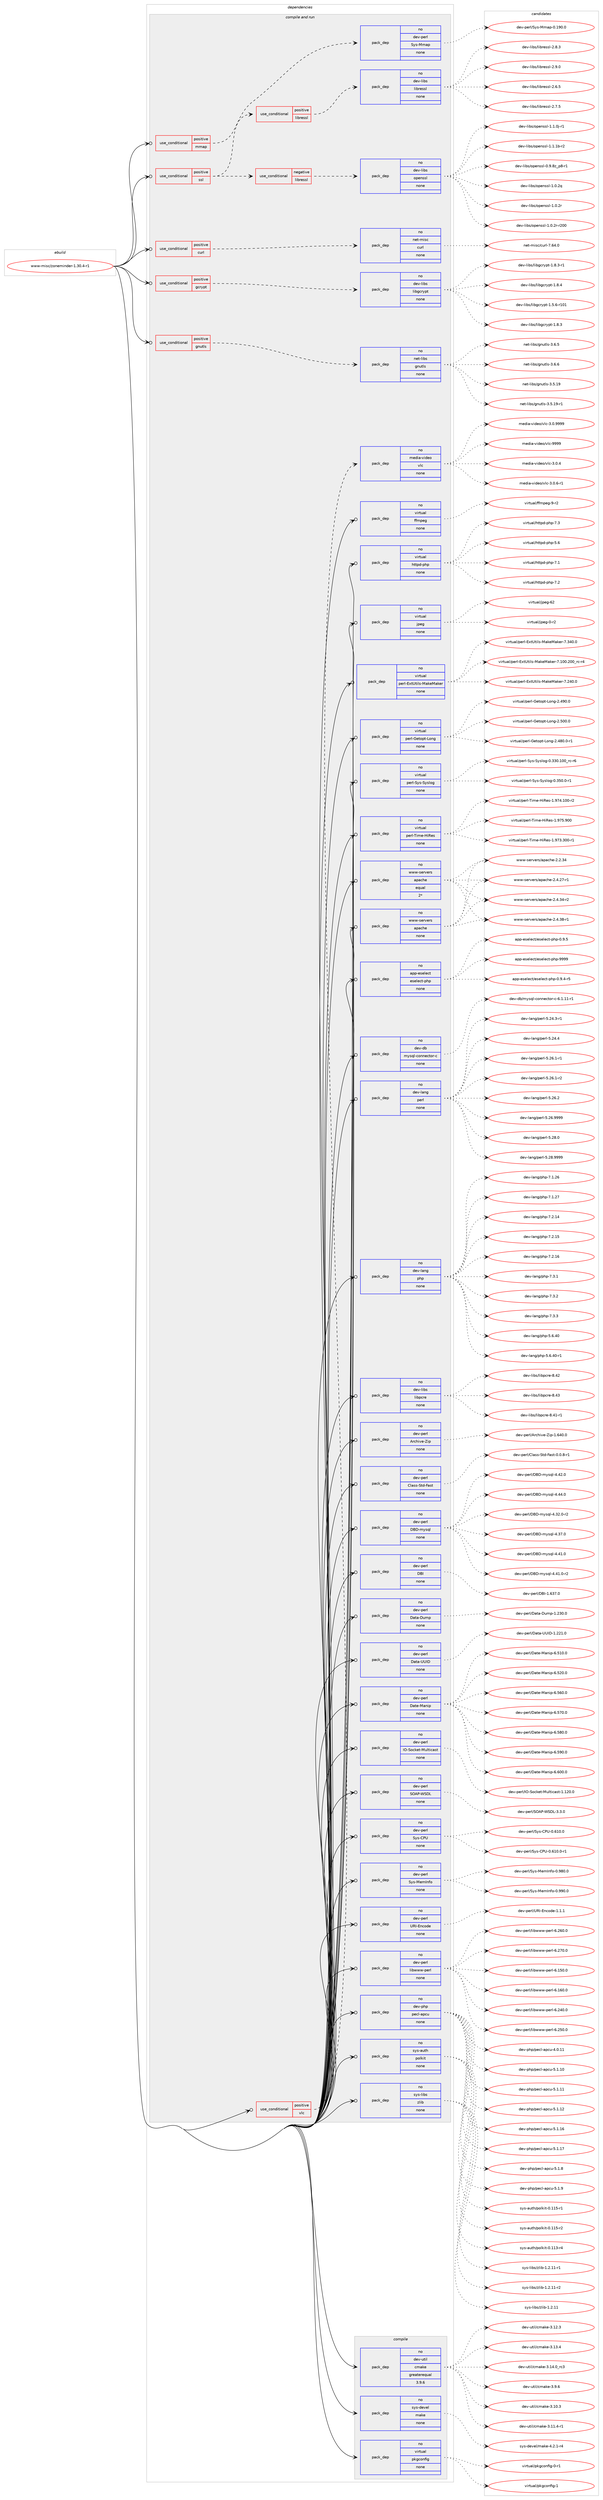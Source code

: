 digraph prolog {

# *************
# Graph options
# *************

newrank=true;
concentrate=true;
compound=true;
graph [rankdir=LR,fontname=Helvetica,fontsize=10,ranksep=1.5];#, ranksep=2.5, nodesep=0.2];
edge  [arrowhead=vee];
node  [fontname=Helvetica,fontsize=10];

# **********
# The ebuild
# **********

subgraph cluster_leftcol {
color=gray;
rank=same;
label=<<i>ebuild</i>>;
id [label="www-misc/zoneminder-1.30.4-r1", color=red, width=4, href="../www-misc/zoneminder-1.30.4-r1.svg"];
}

# ****************
# The dependencies
# ****************

subgraph cluster_midcol {
color=gray;
label=<<i>dependencies</i>>;
subgraph cluster_compile {
fillcolor="#eeeeee";
style=filled;
label=<<i>compile</i>>;
subgraph pack1256891 {
dependency1750464 [label=<<TABLE BORDER="0" CELLBORDER="1" CELLSPACING="0" CELLPADDING="4" WIDTH="220"><TR><TD ROWSPAN="6" CELLPADDING="30">pack_dep</TD></TR><TR><TD WIDTH="110">no</TD></TR><TR><TD>dev-util</TD></TR><TR><TD>cmake</TD></TR><TR><TD>greaterequal</TD></TR><TR><TD>3.9.6</TD></TR></TABLE>>, shape=none, color=blue];
}
id:e -> dependency1750464:w [weight=20,style="solid",arrowhead="vee"];
subgraph pack1256892 {
dependency1750465 [label=<<TABLE BORDER="0" CELLBORDER="1" CELLSPACING="0" CELLPADDING="4" WIDTH="220"><TR><TD ROWSPAN="6" CELLPADDING="30">pack_dep</TD></TR><TR><TD WIDTH="110">no</TD></TR><TR><TD>sys-devel</TD></TR><TR><TD>make</TD></TR><TR><TD>none</TD></TR><TR><TD></TD></TR></TABLE>>, shape=none, color=blue];
}
id:e -> dependency1750465:w [weight=20,style="solid",arrowhead="vee"];
subgraph pack1256893 {
dependency1750466 [label=<<TABLE BORDER="0" CELLBORDER="1" CELLSPACING="0" CELLPADDING="4" WIDTH="220"><TR><TD ROWSPAN="6" CELLPADDING="30">pack_dep</TD></TR><TR><TD WIDTH="110">no</TD></TR><TR><TD>virtual</TD></TR><TR><TD>pkgconfig</TD></TR><TR><TD>none</TD></TR><TR><TD></TD></TR></TABLE>>, shape=none, color=blue];
}
id:e -> dependency1750466:w [weight=20,style="solid",arrowhead="vee"];
}
subgraph cluster_compileandrun {
fillcolor="#eeeeee";
style=filled;
label=<<i>compile and run</i>>;
subgraph cond464296 {
dependency1750467 [label=<<TABLE BORDER="0" CELLBORDER="1" CELLSPACING="0" CELLPADDING="4"><TR><TD ROWSPAN="3" CELLPADDING="10">use_conditional</TD></TR><TR><TD>positive</TD></TR><TR><TD>curl</TD></TR></TABLE>>, shape=none, color=red];
subgraph pack1256894 {
dependency1750468 [label=<<TABLE BORDER="0" CELLBORDER="1" CELLSPACING="0" CELLPADDING="4" WIDTH="220"><TR><TD ROWSPAN="6" CELLPADDING="30">pack_dep</TD></TR><TR><TD WIDTH="110">no</TD></TR><TR><TD>net-misc</TD></TR><TR><TD>curl</TD></TR><TR><TD>none</TD></TR><TR><TD></TD></TR></TABLE>>, shape=none, color=blue];
}
dependency1750467:e -> dependency1750468:w [weight=20,style="dashed",arrowhead="vee"];
}
id:e -> dependency1750467:w [weight=20,style="solid",arrowhead="odotvee"];
subgraph cond464297 {
dependency1750469 [label=<<TABLE BORDER="0" CELLBORDER="1" CELLSPACING="0" CELLPADDING="4"><TR><TD ROWSPAN="3" CELLPADDING="10">use_conditional</TD></TR><TR><TD>positive</TD></TR><TR><TD>gcrypt</TD></TR></TABLE>>, shape=none, color=red];
subgraph pack1256895 {
dependency1750470 [label=<<TABLE BORDER="0" CELLBORDER="1" CELLSPACING="0" CELLPADDING="4" WIDTH="220"><TR><TD ROWSPAN="6" CELLPADDING="30">pack_dep</TD></TR><TR><TD WIDTH="110">no</TD></TR><TR><TD>dev-libs</TD></TR><TR><TD>libgcrypt</TD></TR><TR><TD>none</TD></TR><TR><TD></TD></TR></TABLE>>, shape=none, color=blue];
}
dependency1750469:e -> dependency1750470:w [weight=20,style="dashed",arrowhead="vee"];
}
id:e -> dependency1750469:w [weight=20,style="solid",arrowhead="odotvee"];
subgraph cond464298 {
dependency1750471 [label=<<TABLE BORDER="0" CELLBORDER="1" CELLSPACING="0" CELLPADDING="4"><TR><TD ROWSPAN="3" CELLPADDING="10">use_conditional</TD></TR><TR><TD>positive</TD></TR><TR><TD>gnutls</TD></TR></TABLE>>, shape=none, color=red];
subgraph pack1256896 {
dependency1750472 [label=<<TABLE BORDER="0" CELLBORDER="1" CELLSPACING="0" CELLPADDING="4" WIDTH="220"><TR><TD ROWSPAN="6" CELLPADDING="30">pack_dep</TD></TR><TR><TD WIDTH="110">no</TD></TR><TR><TD>net-libs</TD></TR><TR><TD>gnutls</TD></TR><TR><TD>none</TD></TR><TR><TD></TD></TR></TABLE>>, shape=none, color=blue];
}
dependency1750471:e -> dependency1750472:w [weight=20,style="dashed",arrowhead="vee"];
}
id:e -> dependency1750471:w [weight=20,style="solid",arrowhead="odotvee"];
subgraph cond464299 {
dependency1750473 [label=<<TABLE BORDER="0" CELLBORDER="1" CELLSPACING="0" CELLPADDING="4"><TR><TD ROWSPAN="3" CELLPADDING="10">use_conditional</TD></TR><TR><TD>positive</TD></TR><TR><TD>mmap</TD></TR></TABLE>>, shape=none, color=red];
subgraph pack1256897 {
dependency1750474 [label=<<TABLE BORDER="0" CELLBORDER="1" CELLSPACING="0" CELLPADDING="4" WIDTH="220"><TR><TD ROWSPAN="6" CELLPADDING="30">pack_dep</TD></TR><TR><TD WIDTH="110">no</TD></TR><TR><TD>dev-perl</TD></TR><TR><TD>Sys-Mmap</TD></TR><TR><TD>none</TD></TR><TR><TD></TD></TR></TABLE>>, shape=none, color=blue];
}
dependency1750473:e -> dependency1750474:w [weight=20,style="dashed",arrowhead="vee"];
}
id:e -> dependency1750473:w [weight=20,style="solid",arrowhead="odotvee"];
subgraph cond464300 {
dependency1750475 [label=<<TABLE BORDER="0" CELLBORDER="1" CELLSPACING="0" CELLPADDING="4"><TR><TD ROWSPAN="3" CELLPADDING="10">use_conditional</TD></TR><TR><TD>positive</TD></TR><TR><TD>ssl</TD></TR></TABLE>>, shape=none, color=red];
subgraph cond464301 {
dependency1750476 [label=<<TABLE BORDER="0" CELLBORDER="1" CELLSPACING="0" CELLPADDING="4"><TR><TD ROWSPAN="3" CELLPADDING="10">use_conditional</TD></TR><TR><TD>negative</TD></TR><TR><TD>libressl</TD></TR></TABLE>>, shape=none, color=red];
subgraph pack1256898 {
dependency1750477 [label=<<TABLE BORDER="0" CELLBORDER="1" CELLSPACING="0" CELLPADDING="4" WIDTH="220"><TR><TD ROWSPAN="6" CELLPADDING="30">pack_dep</TD></TR><TR><TD WIDTH="110">no</TD></TR><TR><TD>dev-libs</TD></TR><TR><TD>openssl</TD></TR><TR><TD>none</TD></TR><TR><TD></TD></TR></TABLE>>, shape=none, color=blue];
}
dependency1750476:e -> dependency1750477:w [weight=20,style="dashed",arrowhead="vee"];
}
dependency1750475:e -> dependency1750476:w [weight=20,style="dashed",arrowhead="vee"];
subgraph cond464302 {
dependency1750478 [label=<<TABLE BORDER="0" CELLBORDER="1" CELLSPACING="0" CELLPADDING="4"><TR><TD ROWSPAN="3" CELLPADDING="10">use_conditional</TD></TR><TR><TD>positive</TD></TR><TR><TD>libressl</TD></TR></TABLE>>, shape=none, color=red];
subgraph pack1256899 {
dependency1750479 [label=<<TABLE BORDER="0" CELLBORDER="1" CELLSPACING="0" CELLPADDING="4" WIDTH="220"><TR><TD ROWSPAN="6" CELLPADDING="30">pack_dep</TD></TR><TR><TD WIDTH="110">no</TD></TR><TR><TD>dev-libs</TD></TR><TR><TD>libressl</TD></TR><TR><TD>none</TD></TR><TR><TD></TD></TR></TABLE>>, shape=none, color=blue];
}
dependency1750478:e -> dependency1750479:w [weight=20,style="dashed",arrowhead="vee"];
}
dependency1750475:e -> dependency1750478:w [weight=20,style="dashed",arrowhead="vee"];
}
id:e -> dependency1750475:w [weight=20,style="solid",arrowhead="odotvee"];
subgraph cond464303 {
dependency1750480 [label=<<TABLE BORDER="0" CELLBORDER="1" CELLSPACING="0" CELLPADDING="4"><TR><TD ROWSPAN="3" CELLPADDING="10">use_conditional</TD></TR><TR><TD>positive</TD></TR><TR><TD>vlc</TD></TR></TABLE>>, shape=none, color=red];
subgraph pack1256900 {
dependency1750481 [label=<<TABLE BORDER="0" CELLBORDER="1" CELLSPACING="0" CELLPADDING="4" WIDTH="220"><TR><TD ROWSPAN="6" CELLPADDING="30">pack_dep</TD></TR><TR><TD WIDTH="110">no</TD></TR><TR><TD>media-video</TD></TR><TR><TD>vlc</TD></TR><TR><TD>none</TD></TR><TR><TD></TD></TR></TABLE>>, shape=none, color=blue];
}
dependency1750480:e -> dependency1750481:w [weight=20,style="dashed",arrowhead="vee"];
}
id:e -> dependency1750480:w [weight=20,style="solid",arrowhead="odotvee"];
subgraph pack1256901 {
dependency1750482 [label=<<TABLE BORDER="0" CELLBORDER="1" CELLSPACING="0" CELLPADDING="4" WIDTH="220"><TR><TD ROWSPAN="6" CELLPADDING="30">pack_dep</TD></TR><TR><TD WIDTH="110">no</TD></TR><TR><TD>app-eselect</TD></TR><TR><TD>eselect-php</TD></TR><TR><TD>none</TD></TR><TR><TD></TD></TR></TABLE>>, shape=none, color=blue];
}
id:e -> dependency1750482:w [weight=20,style="solid",arrowhead="odotvee"];
subgraph pack1256902 {
dependency1750483 [label=<<TABLE BORDER="0" CELLBORDER="1" CELLSPACING="0" CELLPADDING="4" WIDTH="220"><TR><TD ROWSPAN="6" CELLPADDING="30">pack_dep</TD></TR><TR><TD WIDTH="110">no</TD></TR><TR><TD>dev-db</TD></TR><TR><TD>mysql-connector-c</TD></TR><TR><TD>none</TD></TR><TR><TD></TD></TR></TABLE>>, shape=none, color=blue];
}
id:e -> dependency1750483:w [weight=20,style="solid",arrowhead="odotvee"];
subgraph pack1256903 {
dependency1750484 [label=<<TABLE BORDER="0" CELLBORDER="1" CELLSPACING="0" CELLPADDING="4" WIDTH="220"><TR><TD ROWSPAN="6" CELLPADDING="30">pack_dep</TD></TR><TR><TD WIDTH="110">no</TD></TR><TR><TD>dev-lang</TD></TR><TR><TD>perl</TD></TR><TR><TD>none</TD></TR><TR><TD></TD></TR></TABLE>>, shape=none, color=blue];
}
id:e -> dependency1750484:w [weight=20,style="solid",arrowhead="odotvee"];
subgraph pack1256904 {
dependency1750485 [label=<<TABLE BORDER="0" CELLBORDER="1" CELLSPACING="0" CELLPADDING="4" WIDTH="220"><TR><TD ROWSPAN="6" CELLPADDING="30">pack_dep</TD></TR><TR><TD WIDTH="110">no</TD></TR><TR><TD>dev-lang</TD></TR><TR><TD>php</TD></TR><TR><TD>none</TD></TR><TR><TD></TD></TR></TABLE>>, shape=none, color=blue];
}
id:e -> dependency1750485:w [weight=20,style="solid",arrowhead="odotvee"];
subgraph pack1256905 {
dependency1750486 [label=<<TABLE BORDER="0" CELLBORDER="1" CELLSPACING="0" CELLPADDING="4" WIDTH="220"><TR><TD ROWSPAN="6" CELLPADDING="30">pack_dep</TD></TR><TR><TD WIDTH="110">no</TD></TR><TR><TD>dev-libs</TD></TR><TR><TD>libpcre</TD></TR><TR><TD>none</TD></TR><TR><TD></TD></TR></TABLE>>, shape=none, color=blue];
}
id:e -> dependency1750486:w [weight=20,style="solid",arrowhead="odotvee"];
subgraph pack1256906 {
dependency1750487 [label=<<TABLE BORDER="0" CELLBORDER="1" CELLSPACING="0" CELLPADDING="4" WIDTH="220"><TR><TD ROWSPAN="6" CELLPADDING="30">pack_dep</TD></TR><TR><TD WIDTH="110">no</TD></TR><TR><TD>dev-perl</TD></TR><TR><TD>Archive-Zip</TD></TR><TR><TD>none</TD></TR><TR><TD></TD></TR></TABLE>>, shape=none, color=blue];
}
id:e -> dependency1750487:w [weight=20,style="solid",arrowhead="odotvee"];
subgraph pack1256907 {
dependency1750488 [label=<<TABLE BORDER="0" CELLBORDER="1" CELLSPACING="0" CELLPADDING="4" WIDTH="220"><TR><TD ROWSPAN="6" CELLPADDING="30">pack_dep</TD></TR><TR><TD WIDTH="110">no</TD></TR><TR><TD>dev-perl</TD></TR><TR><TD>Class-Std-Fast</TD></TR><TR><TD>none</TD></TR><TR><TD></TD></TR></TABLE>>, shape=none, color=blue];
}
id:e -> dependency1750488:w [weight=20,style="solid",arrowhead="odotvee"];
subgraph pack1256908 {
dependency1750489 [label=<<TABLE BORDER="0" CELLBORDER="1" CELLSPACING="0" CELLPADDING="4" WIDTH="220"><TR><TD ROWSPAN="6" CELLPADDING="30">pack_dep</TD></TR><TR><TD WIDTH="110">no</TD></TR><TR><TD>dev-perl</TD></TR><TR><TD>DBD-mysql</TD></TR><TR><TD>none</TD></TR><TR><TD></TD></TR></TABLE>>, shape=none, color=blue];
}
id:e -> dependency1750489:w [weight=20,style="solid",arrowhead="odotvee"];
subgraph pack1256909 {
dependency1750490 [label=<<TABLE BORDER="0" CELLBORDER="1" CELLSPACING="0" CELLPADDING="4" WIDTH="220"><TR><TD ROWSPAN="6" CELLPADDING="30">pack_dep</TD></TR><TR><TD WIDTH="110">no</TD></TR><TR><TD>dev-perl</TD></TR><TR><TD>DBI</TD></TR><TR><TD>none</TD></TR><TR><TD></TD></TR></TABLE>>, shape=none, color=blue];
}
id:e -> dependency1750490:w [weight=20,style="solid",arrowhead="odotvee"];
subgraph pack1256910 {
dependency1750491 [label=<<TABLE BORDER="0" CELLBORDER="1" CELLSPACING="0" CELLPADDING="4" WIDTH="220"><TR><TD ROWSPAN="6" CELLPADDING="30">pack_dep</TD></TR><TR><TD WIDTH="110">no</TD></TR><TR><TD>dev-perl</TD></TR><TR><TD>Data-Dump</TD></TR><TR><TD>none</TD></TR><TR><TD></TD></TR></TABLE>>, shape=none, color=blue];
}
id:e -> dependency1750491:w [weight=20,style="solid",arrowhead="odotvee"];
subgraph pack1256911 {
dependency1750492 [label=<<TABLE BORDER="0" CELLBORDER="1" CELLSPACING="0" CELLPADDING="4" WIDTH="220"><TR><TD ROWSPAN="6" CELLPADDING="30">pack_dep</TD></TR><TR><TD WIDTH="110">no</TD></TR><TR><TD>dev-perl</TD></TR><TR><TD>Data-UUID</TD></TR><TR><TD>none</TD></TR><TR><TD></TD></TR></TABLE>>, shape=none, color=blue];
}
id:e -> dependency1750492:w [weight=20,style="solid",arrowhead="odotvee"];
subgraph pack1256912 {
dependency1750493 [label=<<TABLE BORDER="0" CELLBORDER="1" CELLSPACING="0" CELLPADDING="4" WIDTH="220"><TR><TD ROWSPAN="6" CELLPADDING="30">pack_dep</TD></TR><TR><TD WIDTH="110">no</TD></TR><TR><TD>dev-perl</TD></TR><TR><TD>Date-Manip</TD></TR><TR><TD>none</TD></TR><TR><TD></TD></TR></TABLE>>, shape=none, color=blue];
}
id:e -> dependency1750493:w [weight=20,style="solid",arrowhead="odotvee"];
subgraph pack1256913 {
dependency1750494 [label=<<TABLE BORDER="0" CELLBORDER="1" CELLSPACING="0" CELLPADDING="4" WIDTH="220"><TR><TD ROWSPAN="6" CELLPADDING="30">pack_dep</TD></TR><TR><TD WIDTH="110">no</TD></TR><TR><TD>dev-perl</TD></TR><TR><TD>IO-Socket-Multicast</TD></TR><TR><TD>none</TD></TR><TR><TD></TD></TR></TABLE>>, shape=none, color=blue];
}
id:e -> dependency1750494:w [weight=20,style="solid",arrowhead="odotvee"];
subgraph pack1256914 {
dependency1750495 [label=<<TABLE BORDER="0" CELLBORDER="1" CELLSPACING="0" CELLPADDING="4" WIDTH="220"><TR><TD ROWSPAN="6" CELLPADDING="30">pack_dep</TD></TR><TR><TD WIDTH="110">no</TD></TR><TR><TD>dev-perl</TD></TR><TR><TD>SOAP-WSDL</TD></TR><TR><TD>none</TD></TR><TR><TD></TD></TR></TABLE>>, shape=none, color=blue];
}
id:e -> dependency1750495:w [weight=20,style="solid",arrowhead="odotvee"];
subgraph pack1256915 {
dependency1750496 [label=<<TABLE BORDER="0" CELLBORDER="1" CELLSPACING="0" CELLPADDING="4" WIDTH="220"><TR><TD ROWSPAN="6" CELLPADDING="30">pack_dep</TD></TR><TR><TD WIDTH="110">no</TD></TR><TR><TD>dev-perl</TD></TR><TR><TD>Sys-CPU</TD></TR><TR><TD>none</TD></TR><TR><TD></TD></TR></TABLE>>, shape=none, color=blue];
}
id:e -> dependency1750496:w [weight=20,style="solid",arrowhead="odotvee"];
subgraph pack1256916 {
dependency1750497 [label=<<TABLE BORDER="0" CELLBORDER="1" CELLSPACING="0" CELLPADDING="4" WIDTH="220"><TR><TD ROWSPAN="6" CELLPADDING="30">pack_dep</TD></TR><TR><TD WIDTH="110">no</TD></TR><TR><TD>dev-perl</TD></TR><TR><TD>Sys-MemInfo</TD></TR><TR><TD>none</TD></TR><TR><TD></TD></TR></TABLE>>, shape=none, color=blue];
}
id:e -> dependency1750497:w [weight=20,style="solid",arrowhead="odotvee"];
subgraph pack1256917 {
dependency1750498 [label=<<TABLE BORDER="0" CELLBORDER="1" CELLSPACING="0" CELLPADDING="4" WIDTH="220"><TR><TD ROWSPAN="6" CELLPADDING="30">pack_dep</TD></TR><TR><TD WIDTH="110">no</TD></TR><TR><TD>dev-perl</TD></TR><TR><TD>URI-Encode</TD></TR><TR><TD>none</TD></TR><TR><TD></TD></TR></TABLE>>, shape=none, color=blue];
}
id:e -> dependency1750498:w [weight=20,style="solid",arrowhead="odotvee"];
subgraph pack1256918 {
dependency1750499 [label=<<TABLE BORDER="0" CELLBORDER="1" CELLSPACING="0" CELLPADDING="4" WIDTH="220"><TR><TD ROWSPAN="6" CELLPADDING="30">pack_dep</TD></TR><TR><TD WIDTH="110">no</TD></TR><TR><TD>dev-perl</TD></TR><TR><TD>libwww-perl</TD></TR><TR><TD>none</TD></TR><TR><TD></TD></TR></TABLE>>, shape=none, color=blue];
}
id:e -> dependency1750499:w [weight=20,style="solid",arrowhead="odotvee"];
subgraph pack1256919 {
dependency1750500 [label=<<TABLE BORDER="0" CELLBORDER="1" CELLSPACING="0" CELLPADDING="4" WIDTH="220"><TR><TD ROWSPAN="6" CELLPADDING="30">pack_dep</TD></TR><TR><TD WIDTH="110">no</TD></TR><TR><TD>dev-php</TD></TR><TR><TD>pecl-apcu</TD></TR><TR><TD>none</TD></TR><TR><TD></TD></TR></TABLE>>, shape=none, color=blue];
}
id:e -> dependency1750500:w [weight=20,style="solid",arrowhead="odotvee"];
subgraph pack1256920 {
dependency1750501 [label=<<TABLE BORDER="0" CELLBORDER="1" CELLSPACING="0" CELLPADDING="4" WIDTH="220"><TR><TD ROWSPAN="6" CELLPADDING="30">pack_dep</TD></TR><TR><TD WIDTH="110">no</TD></TR><TR><TD>sys-auth</TD></TR><TR><TD>polkit</TD></TR><TR><TD>none</TD></TR><TR><TD></TD></TR></TABLE>>, shape=none, color=blue];
}
id:e -> dependency1750501:w [weight=20,style="solid",arrowhead="odotvee"];
subgraph pack1256921 {
dependency1750502 [label=<<TABLE BORDER="0" CELLBORDER="1" CELLSPACING="0" CELLPADDING="4" WIDTH="220"><TR><TD ROWSPAN="6" CELLPADDING="30">pack_dep</TD></TR><TR><TD WIDTH="110">no</TD></TR><TR><TD>sys-libs</TD></TR><TR><TD>zlib</TD></TR><TR><TD>none</TD></TR><TR><TD></TD></TR></TABLE>>, shape=none, color=blue];
}
id:e -> dependency1750502:w [weight=20,style="solid",arrowhead="odotvee"];
subgraph pack1256922 {
dependency1750503 [label=<<TABLE BORDER="0" CELLBORDER="1" CELLSPACING="0" CELLPADDING="4" WIDTH="220"><TR><TD ROWSPAN="6" CELLPADDING="30">pack_dep</TD></TR><TR><TD WIDTH="110">no</TD></TR><TR><TD>virtual</TD></TR><TR><TD>ffmpeg</TD></TR><TR><TD>none</TD></TR><TR><TD></TD></TR></TABLE>>, shape=none, color=blue];
}
id:e -> dependency1750503:w [weight=20,style="solid",arrowhead="odotvee"];
subgraph pack1256923 {
dependency1750504 [label=<<TABLE BORDER="0" CELLBORDER="1" CELLSPACING="0" CELLPADDING="4" WIDTH="220"><TR><TD ROWSPAN="6" CELLPADDING="30">pack_dep</TD></TR><TR><TD WIDTH="110">no</TD></TR><TR><TD>virtual</TD></TR><TR><TD>httpd-php</TD></TR><TR><TD>none</TD></TR><TR><TD></TD></TR></TABLE>>, shape=none, color=blue];
}
id:e -> dependency1750504:w [weight=20,style="solid",arrowhead="odotvee"];
subgraph pack1256924 {
dependency1750505 [label=<<TABLE BORDER="0" CELLBORDER="1" CELLSPACING="0" CELLPADDING="4" WIDTH="220"><TR><TD ROWSPAN="6" CELLPADDING="30">pack_dep</TD></TR><TR><TD WIDTH="110">no</TD></TR><TR><TD>virtual</TD></TR><TR><TD>jpeg</TD></TR><TR><TD>none</TD></TR><TR><TD></TD></TR></TABLE>>, shape=none, color=blue];
}
id:e -> dependency1750505:w [weight=20,style="solid",arrowhead="odotvee"];
subgraph pack1256925 {
dependency1750506 [label=<<TABLE BORDER="0" CELLBORDER="1" CELLSPACING="0" CELLPADDING="4" WIDTH="220"><TR><TD ROWSPAN="6" CELLPADDING="30">pack_dep</TD></TR><TR><TD WIDTH="110">no</TD></TR><TR><TD>virtual</TD></TR><TR><TD>perl-ExtUtils-MakeMaker</TD></TR><TR><TD>none</TD></TR><TR><TD></TD></TR></TABLE>>, shape=none, color=blue];
}
id:e -> dependency1750506:w [weight=20,style="solid",arrowhead="odotvee"];
subgraph pack1256926 {
dependency1750507 [label=<<TABLE BORDER="0" CELLBORDER="1" CELLSPACING="0" CELLPADDING="4" WIDTH="220"><TR><TD ROWSPAN="6" CELLPADDING="30">pack_dep</TD></TR><TR><TD WIDTH="110">no</TD></TR><TR><TD>virtual</TD></TR><TR><TD>perl-Getopt-Long</TD></TR><TR><TD>none</TD></TR><TR><TD></TD></TR></TABLE>>, shape=none, color=blue];
}
id:e -> dependency1750507:w [weight=20,style="solid",arrowhead="odotvee"];
subgraph pack1256927 {
dependency1750508 [label=<<TABLE BORDER="0" CELLBORDER="1" CELLSPACING="0" CELLPADDING="4" WIDTH="220"><TR><TD ROWSPAN="6" CELLPADDING="30">pack_dep</TD></TR><TR><TD WIDTH="110">no</TD></TR><TR><TD>virtual</TD></TR><TR><TD>perl-Sys-Syslog</TD></TR><TR><TD>none</TD></TR><TR><TD></TD></TR></TABLE>>, shape=none, color=blue];
}
id:e -> dependency1750508:w [weight=20,style="solid",arrowhead="odotvee"];
subgraph pack1256928 {
dependency1750509 [label=<<TABLE BORDER="0" CELLBORDER="1" CELLSPACING="0" CELLPADDING="4" WIDTH="220"><TR><TD ROWSPAN="6" CELLPADDING="30">pack_dep</TD></TR><TR><TD WIDTH="110">no</TD></TR><TR><TD>virtual</TD></TR><TR><TD>perl-Time-HiRes</TD></TR><TR><TD>none</TD></TR><TR><TD></TD></TR></TABLE>>, shape=none, color=blue];
}
id:e -> dependency1750509:w [weight=20,style="solid",arrowhead="odotvee"];
subgraph pack1256929 {
dependency1750510 [label=<<TABLE BORDER="0" CELLBORDER="1" CELLSPACING="0" CELLPADDING="4" WIDTH="220"><TR><TD ROWSPAN="6" CELLPADDING="30">pack_dep</TD></TR><TR><TD WIDTH="110">no</TD></TR><TR><TD>www-servers</TD></TR><TR><TD>apache</TD></TR><TR><TD>equal</TD></TR><TR><TD>2*</TD></TR></TABLE>>, shape=none, color=blue];
}
id:e -> dependency1750510:w [weight=20,style="solid",arrowhead="odotvee"];
subgraph pack1256930 {
dependency1750511 [label=<<TABLE BORDER="0" CELLBORDER="1" CELLSPACING="0" CELLPADDING="4" WIDTH="220"><TR><TD ROWSPAN="6" CELLPADDING="30">pack_dep</TD></TR><TR><TD WIDTH="110">no</TD></TR><TR><TD>www-servers</TD></TR><TR><TD>apache</TD></TR><TR><TD>none</TD></TR><TR><TD></TD></TR></TABLE>>, shape=none, color=blue];
}
id:e -> dependency1750511:w [weight=20,style="solid",arrowhead="odotvee"];
}
subgraph cluster_run {
fillcolor="#eeeeee";
style=filled;
label=<<i>run</i>>;
}
}

# **************
# The candidates
# **************

subgraph cluster_choices {
rank=same;
color=gray;
label=<<i>candidates</i>>;

subgraph choice1256891 {
color=black;
nodesep=1;
choice1001011184511711610510847991099710710145514649484651 [label="dev-util/cmake-3.10.3", color=red, width=4,href="../dev-util/cmake-3.10.3.svg"];
choice10010111845117116105108479910997107101455146494946524511449 [label="dev-util/cmake-3.11.4-r1", color=red, width=4,href="../dev-util/cmake-3.11.4-r1.svg"];
choice1001011184511711610510847991099710710145514649504651 [label="dev-util/cmake-3.12.3", color=red, width=4,href="../dev-util/cmake-3.12.3.svg"];
choice1001011184511711610510847991099710710145514649514652 [label="dev-util/cmake-3.13.4", color=red, width=4,href="../dev-util/cmake-3.13.4.svg"];
choice1001011184511711610510847991099710710145514649524648951149951 [label="dev-util/cmake-3.14.0_rc3", color=red, width=4,href="../dev-util/cmake-3.14.0_rc3.svg"];
choice10010111845117116105108479910997107101455146574654 [label="dev-util/cmake-3.9.6", color=red, width=4,href="../dev-util/cmake-3.9.6.svg"];
dependency1750464:e -> choice1001011184511711610510847991099710710145514649484651:w [style=dotted,weight="100"];
dependency1750464:e -> choice10010111845117116105108479910997107101455146494946524511449:w [style=dotted,weight="100"];
dependency1750464:e -> choice1001011184511711610510847991099710710145514649504651:w [style=dotted,weight="100"];
dependency1750464:e -> choice1001011184511711610510847991099710710145514649514652:w [style=dotted,weight="100"];
dependency1750464:e -> choice1001011184511711610510847991099710710145514649524648951149951:w [style=dotted,weight="100"];
dependency1750464:e -> choice10010111845117116105108479910997107101455146574654:w [style=dotted,weight="100"];
}
subgraph choice1256892 {
color=black;
nodesep=1;
choice1151211154510010111810110847109971071014552465046494511452 [label="sys-devel/make-4.2.1-r4", color=red, width=4,href="../sys-devel/make-4.2.1-r4.svg"];
dependency1750465:e -> choice1151211154510010111810110847109971071014552465046494511452:w [style=dotted,weight="100"];
}
subgraph choice1256893 {
color=black;
nodesep=1;
choice11810511411611797108471121071039911111010210510345484511449 [label="virtual/pkgconfig-0-r1", color=red, width=4,href="../virtual/pkgconfig-0-r1.svg"];
choice1181051141161179710847112107103991111101021051034549 [label="virtual/pkgconfig-1", color=red, width=4,href="../virtual/pkgconfig-1.svg"];
dependency1750466:e -> choice11810511411611797108471121071039911111010210510345484511449:w [style=dotted,weight="100"];
dependency1750466:e -> choice1181051141161179710847112107103991111101021051034549:w [style=dotted,weight="100"];
}
subgraph choice1256894 {
color=black;
nodesep=1;
choice1101011164510910511599479911711410845554654524648 [label="net-misc/curl-7.64.0", color=red, width=4,href="../net-misc/curl-7.64.0.svg"];
dependency1750468:e -> choice1101011164510910511599479911711410845554654524648:w [style=dotted,weight="100"];
}
subgraph choice1256895 {
color=black;
nodesep=1;
choice100101118451081059811547108105981039911412111211645494653465445114494849 [label="dev-libs/libgcrypt-1.5.6-r101", color=red, width=4,href="../dev-libs/libgcrypt-1.5.6-r101.svg"];
choice1001011184510810598115471081059810399114121112116454946564651 [label="dev-libs/libgcrypt-1.8.3", color=red, width=4,href="../dev-libs/libgcrypt-1.8.3.svg"];
choice10010111845108105981154710810598103991141211121164549465646514511449 [label="dev-libs/libgcrypt-1.8.3-r1", color=red, width=4,href="../dev-libs/libgcrypt-1.8.3-r1.svg"];
choice1001011184510810598115471081059810399114121112116454946564652 [label="dev-libs/libgcrypt-1.8.4", color=red, width=4,href="../dev-libs/libgcrypt-1.8.4.svg"];
dependency1750470:e -> choice100101118451081059811547108105981039911412111211645494653465445114494849:w [style=dotted,weight="100"];
dependency1750470:e -> choice1001011184510810598115471081059810399114121112116454946564651:w [style=dotted,weight="100"];
dependency1750470:e -> choice10010111845108105981154710810598103991141211121164549465646514511449:w [style=dotted,weight="100"];
dependency1750470:e -> choice1001011184510810598115471081059810399114121112116454946564652:w [style=dotted,weight="100"];
}
subgraph choice1256896 {
color=black;
nodesep=1;
choice11010111645108105981154710311011711610811545514653464957 [label="net-libs/gnutls-3.5.19", color=red, width=4,href="../net-libs/gnutls-3.5.19.svg"];
choice110101116451081059811547103110117116108115455146534649574511449 [label="net-libs/gnutls-3.5.19-r1", color=red, width=4,href="../net-libs/gnutls-3.5.19-r1.svg"];
choice110101116451081059811547103110117116108115455146544653 [label="net-libs/gnutls-3.6.5", color=red, width=4,href="../net-libs/gnutls-3.6.5.svg"];
choice110101116451081059811547103110117116108115455146544654 [label="net-libs/gnutls-3.6.6", color=red, width=4,href="../net-libs/gnutls-3.6.6.svg"];
dependency1750472:e -> choice11010111645108105981154710311011711610811545514653464957:w [style=dotted,weight="100"];
dependency1750472:e -> choice110101116451081059811547103110117116108115455146534649574511449:w [style=dotted,weight="100"];
dependency1750472:e -> choice110101116451081059811547103110117116108115455146544653:w [style=dotted,weight="100"];
dependency1750472:e -> choice110101116451081059811547103110117116108115455146544654:w [style=dotted,weight="100"];
}
subgraph choice1256897 {
color=black;
nodesep=1;
choice1001011184511210111410847831211154577109971124548464957484648 [label="dev-perl/Sys-Mmap-0.190.0", color=red, width=4,href="../dev-perl/Sys-Mmap-0.190.0.svg"];
dependency1750474:e -> choice1001011184511210111410847831211154577109971124548464957484648:w [style=dotted,weight="100"];
}
subgraph choice1256898 {
color=black;
nodesep=1;
choice10010111845108105981154711111210111011511510845484657465612295112564511449 [label="dev-libs/openssl-0.9.8z_p8-r1", color=red, width=4,href="../dev-libs/openssl-0.9.8z_p8-r1.svg"];
choice100101118451081059811547111112101110115115108454946484650113 [label="dev-libs/openssl-1.0.2q", color=red, width=4,href="../dev-libs/openssl-1.0.2q.svg"];
choice100101118451081059811547111112101110115115108454946484650114 [label="dev-libs/openssl-1.0.2r", color=red, width=4,href="../dev-libs/openssl-1.0.2r.svg"];
choice10010111845108105981154711111210111011511510845494648465011445114504848 [label="dev-libs/openssl-1.0.2r-r200", color=red, width=4,href="../dev-libs/openssl-1.0.2r-r200.svg"];
choice1001011184510810598115471111121011101151151084549464946481064511449 [label="dev-libs/openssl-1.1.0j-r1", color=red, width=4,href="../dev-libs/openssl-1.1.0j-r1.svg"];
choice100101118451081059811547111112101110115115108454946494649984511450 [label="dev-libs/openssl-1.1.1b-r2", color=red, width=4,href="../dev-libs/openssl-1.1.1b-r2.svg"];
dependency1750477:e -> choice10010111845108105981154711111210111011511510845484657465612295112564511449:w [style=dotted,weight="100"];
dependency1750477:e -> choice100101118451081059811547111112101110115115108454946484650113:w [style=dotted,weight="100"];
dependency1750477:e -> choice100101118451081059811547111112101110115115108454946484650114:w [style=dotted,weight="100"];
dependency1750477:e -> choice10010111845108105981154711111210111011511510845494648465011445114504848:w [style=dotted,weight="100"];
dependency1750477:e -> choice1001011184510810598115471111121011101151151084549464946481064511449:w [style=dotted,weight="100"];
dependency1750477:e -> choice100101118451081059811547111112101110115115108454946494649984511450:w [style=dotted,weight="100"];
}
subgraph choice1256899 {
color=black;
nodesep=1;
choice10010111845108105981154710810598114101115115108455046544653 [label="dev-libs/libressl-2.6.5", color=red, width=4,href="../dev-libs/libressl-2.6.5.svg"];
choice10010111845108105981154710810598114101115115108455046554653 [label="dev-libs/libressl-2.7.5", color=red, width=4,href="../dev-libs/libressl-2.7.5.svg"];
choice10010111845108105981154710810598114101115115108455046564651 [label="dev-libs/libressl-2.8.3", color=red, width=4,href="../dev-libs/libressl-2.8.3.svg"];
choice10010111845108105981154710810598114101115115108455046574648 [label="dev-libs/libressl-2.9.0", color=red, width=4,href="../dev-libs/libressl-2.9.0.svg"];
dependency1750479:e -> choice10010111845108105981154710810598114101115115108455046544653:w [style=dotted,weight="100"];
dependency1750479:e -> choice10010111845108105981154710810598114101115115108455046554653:w [style=dotted,weight="100"];
dependency1750479:e -> choice10010111845108105981154710810598114101115115108455046564651:w [style=dotted,weight="100"];
dependency1750479:e -> choice10010111845108105981154710810598114101115115108455046574648:w [style=dotted,weight="100"];
}
subgraph choice1256900 {
color=black;
nodesep=1;
choice10910110010597451181051001011114711810899455146484652 [label="media-video/vlc-3.0.4", color=red, width=4,href="../media-video/vlc-3.0.4.svg"];
choice109101100105974511810510010111147118108994551464846544511449 [label="media-video/vlc-3.0.6-r1", color=red, width=4,href="../media-video/vlc-3.0.6-r1.svg"];
choice10910110010597451181051001011114711810899455146484657575757 [label="media-video/vlc-3.0.9999", color=red, width=4,href="../media-video/vlc-3.0.9999.svg"];
choice109101100105974511810510010111147118108994557575757 [label="media-video/vlc-9999", color=red, width=4,href="../media-video/vlc-9999.svg"];
dependency1750481:e -> choice10910110010597451181051001011114711810899455146484652:w [style=dotted,weight="100"];
dependency1750481:e -> choice109101100105974511810510010111147118108994551464846544511449:w [style=dotted,weight="100"];
dependency1750481:e -> choice10910110010597451181051001011114711810899455146484657575757:w [style=dotted,weight="100"];
dependency1750481:e -> choice109101100105974511810510010111147118108994557575757:w [style=dotted,weight="100"];
}
subgraph choice1256901 {
color=black;
nodesep=1;
choice9711211245101115101108101991164710111510110810199116451121041124548465746524511453 [label="app-eselect/eselect-php-0.9.4-r5", color=red, width=4,href="../app-eselect/eselect-php-0.9.4-r5.svg"];
choice971121124510111510110810199116471011151011081019911645112104112454846574653 [label="app-eselect/eselect-php-0.9.5", color=red, width=4,href="../app-eselect/eselect-php-0.9.5.svg"];
choice9711211245101115101108101991164710111510110810199116451121041124557575757 [label="app-eselect/eselect-php-9999", color=red, width=4,href="../app-eselect/eselect-php-9999.svg"];
dependency1750482:e -> choice9711211245101115101108101991164710111510110810199116451121041124548465746524511453:w [style=dotted,weight="100"];
dependency1750482:e -> choice971121124510111510110810199116471011151011081019911645112104112454846574653:w [style=dotted,weight="100"];
dependency1750482:e -> choice9711211245101115101108101991164710111510110810199116451121041124557575757:w [style=dotted,weight="100"];
}
subgraph choice1256902 {
color=black;
nodesep=1;
choice1001011184510098471091211151131084599111110110101991161111144599455446494649494511449 [label="dev-db/mysql-connector-c-6.1.11-r1", color=red, width=4,href="../dev-db/mysql-connector-c-6.1.11-r1.svg"];
dependency1750483:e -> choice1001011184510098471091211151131084599111110110101991161111144599455446494649494511449:w [style=dotted,weight="100"];
}
subgraph choice1256903 {
color=black;
nodesep=1;
choice100101118451089711010347112101114108455346505246514511449 [label="dev-lang/perl-5.24.3-r1", color=red, width=4,href="../dev-lang/perl-5.24.3-r1.svg"];
choice10010111845108971101034711210111410845534650524652 [label="dev-lang/perl-5.24.4", color=red, width=4,href="../dev-lang/perl-5.24.4.svg"];
choice100101118451089711010347112101114108455346505446494511449 [label="dev-lang/perl-5.26.1-r1", color=red, width=4,href="../dev-lang/perl-5.26.1-r1.svg"];
choice100101118451089711010347112101114108455346505446494511450 [label="dev-lang/perl-5.26.1-r2", color=red, width=4,href="../dev-lang/perl-5.26.1-r2.svg"];
choice10010111845108971101034711210111410845534650544650 [label="dev-lang/perl-5.26.2", color=red, width=4,href="../dev-lang/perl-5.26.2.svg"];
choice10010111845108971101034711210111410845534650544657575757 [label="dev-lang/perl-5.26.9999", color=red, width=4,href="../dev-lang/perl-5.26.9999.svg"];
choice10010111845108971101034711210111410845534650564648 [label="dev-lang/perl-5.28.0", color=red, width=4,href="../dev-lang/perl-5.28.0.svg"];
choice10010111845108971101034711210111410845534650564657575757 [label="dev-lang/perl-5.28.9999", color=red, width=4,href="../dev-lang/perl-5.28.9999.svg"];
dependency1750484:e -> choice100101118451089711010347112101114108455346505246514511449:w [style=dotted,weight="100"];
dependency1750484:e -> choice10010111845108971101034711210111410845534650524652:w [style=dotted,weight="100"];
dependency1750484:e -> choice100101118451089711010347112101114108455346505446494511449:w [style=dotted,weight="100"];
dependency1750484:e -> choice100101118451089711010347112101114108455346505446494511450:w [style=dotted,weight="100"];
dependency1750484:e -> choice10010111845108971101034711210111410845534650544650:w [style=dotted,weight="100"];
dependency1750484:e -> choice10010111845108971101034711210111410845534650544657575757:w [style=dotted,weight="100"];
dependency1750484:e -> choice10010111845108971101034711210111410845534650564648:w [style=dotted,weight="100"];
dependency1750484:e -> choice10010111845108971101034711210111410845534650564657575757:w [style=dotted,weight="100"];
}
subgraph choice1256904 {
color=black;
nodesep=1;
choice10010111845108971101034711210411245534654465248 [label="dev-lang/php-5.6.40", color=red, width=4,href="../dev-lang/php-5.6.40.svg"];
choice100101118451089711010347112104112455346544652484511449 [label="dev-lang/php-5.6.40-r1", color=red, width=4,href="../dev-lang/php-5.6.40-r1.svg"];
choice10010111845108971101034711210411245554649465054 [label="dev-lang/php-7.1.26", color=red, width=4,href="../dev-lang/php-7.1.26.svg"];
choice10010111845108971101034711210411245554649465055 [label="dev-lang/php-7.1.27", color=red, width=4,href="../dev-lang/php-7.1.27.svg"];
choice10010111845108971101034711210411245554650464952 [label="dev-lang/php-7.2.14", color=red, width=4,href="../dev-lang/php-7.2.14.svg"];
choice10010111845108971101034711210411245554650464953 [label="dev-lang/php-7.2.15", color=red, width=4,href="../dev-lang/php-7.2.15.svg"];
choice10010111845108971101034711210411245554650464954 [label="dev-lang/php-7.2.16", color=red, width=4,href="../dev-lang/php-7.2.16.svg"];
choice100101118451089711010347112104112455546514649 [label="dev-lang/php-7.3.1", color=red, width=4,href="../dev-lang/php-7.3.1.svg"];
choice100101118451089711010347112104112455546514650 [label="dev-lang/php-7.3.2", color=red, width=4,href="../dev-lang/php-7.3.2.svg"];
choice100101118451089711010347112104112455546514651 [label="dev-lang/php-7.3.3", color=red, width=4,href="../dev-lang/php-7.3.3.svg"];
dependency1750485:e -> choice10010111845108971101034711210411245534654465248:w [style=dotted,weight="100"];
dependency1750485:e -> choice100101118451089711010347112104112455346544652484511449:w [style=dotted,weight="100"];
dependency1750485:e -> choice10010111845108971101034711210411245554649465054:w [style=dotted,weight="100"];
dependency1750485:e -> choice10010111845108971101034711210411245554649465055:w [style=dotted,weight="100"];
dependency1750485:e -> choice10010111845108971101034711210411245554650464952:w [style=dotted,weight="100"];
dependency1750485:e -> choice10010111845108971101034711210411245554650464953:w [style=dotted,weight="100"];
dependency1750485:e -> choice10010111845108971101034711210411245554650464954:w [style=dotted,weight="100"];
dependency1750485:e -> choice100101118451089711010347112104112455546514649:w [style=dotted,weight="100"];
dependency1750485:e -> choice100101118451089711010347112104112455546514650:w [style=dotted,weight="100"];
dependency1750485:e -> choice100101118451089711010347112104112455546514651:w [style=dotted,weight="100"];
}
subgraph choice1256905 {
color=black;
nodesep=1;
choice100101118451081059811547108105981129911410145564652494511449 [label="dev-libs/libpcre-8.41-r1", color=red, width=4,href="../dev-libs/libpcre-8.41-r1.svg"];
choice10010111845108105981154710810598112991141014556465250 [label="dev-libs/libpcre-8.42", color=red, width=4,href="../dev-libs/libpcre-8.42.svg"];
choice10010111845108105981154710810598112991141014556465251 [label="dev-libs/libpcre-8.43", color=red, width=4,href="../dev-libs/libpcre-8.43.svg"];
dependency1750486:e -> choice100101118451081059811547108105981129911410145564652494511449:w [style=dotted,weight="100"];
dependency1750486:e -> choice10010111845108105981154710810598112991141014556465250:w [style=dotted,weight="100"];
dependency1750486:e -> choice10010111845108105981154710810598112991141014556465251:w [style=dotted,weight="100"];
}
subgraph choice1256906 {
color=black;
nodesep=1;
choice1001011184511210111410847651149910410511810145901051124549465452484648 [label="dev-perl/Archive-Zip-1.640.0", color=red, width=4,href="../dev-perl/Archive-Zip-1.640.0.svg"];
dependency1750487:e -> choice1001011184511210111410847651149910410511810145901051124549465452484648:w [style=dotted,weight="100"];
}
subgraph choice1256907 {
color=black;
nodesep=1;
choice1001011184511210111410847671089711511545831161004570971151164548464846564511449 [label="dev-perl/Class-Std-Fast-0.0.8-r1", color=red, width=4,href="../dev-perl/Class-Std-Fast-0.0.8-r1.svg"];
dependency1750488:e -> choice1001011184511210111410847671089711511545831161004570971151164548464846564511449:w [style=dotted,weight="100"];
}
subgraph choice1256908 {
color=black;
nodesep=1;
choice100101118451121011141084768666845109121115113108455246515046484511450 [label="dev-perl/DBD-mysql-4.32.0-r2", color=red, width=4,href="../dev-perl/DBD-mysql-4.32.0-r2.svg"];
choice10010111845112101114108476866684510912111511310845524651554648 [label="dev-perl/DBD-mysql-4.37.0", color=red, width=4,href="../dev-perl/DBD-mysql-4.37.0.svg"];
choice10010111845112101114108476866684510912111511310845524652494648 [label="dev-perl/DBD-mysql-4.41.0", color=red, width=4,href="../dev-perl/DBD-mysql-4.41.0.svg"];
choice100101118451121011141084768666845109121115113108455246524946484511450 [label="dev-perl/DBD-mysql-4.41.0-r2", color=red, width=4,href="../dev-perl/DBD-mysql-4.41.0-r2.svg"];
choice10010111845112101114108476866684510912111511310845524652504648 [label="dev-perl/DBD-mysql-4.42.0", color=red, width=4,href="../dev-perl/DBD-mysql-4.42.0.svg"];
choice10010111845112101114108476866684510912111511310845524652524648 [label="dev-perl/DBD-mysql-4.44.0", color=red, width=4,href="../dev-perl/DBD-mysql-4.44.0.svg"];
dependency1750489:e -> choice100101118451121011141084768666845109121115113108455246515046484511450:w [style=dotted,weight="100"];
dependency1750489:e -> choice10010111845112101114108476866684510912111511310845524651554648:w [style=dotted,weight="100"];
dependency1750489:e -> choice10010111845112101114108476866684510912111511310845524652494648:w [style=dotted,weight="100"];
dependency1750489:e -> choice100101118451121011141084768666845109121115113108455246524946484511450:w [style=dotted,weight="100"];
dependency1750489:e -> choice10010111845112101114108476866684510912111511310845524652504648:w [style=dotted,weight="100"];
dependency1750489:e -> choice10010111845112101114108476866684510912111511310845524652524648:w [style=dotted,weight="100"];
}
subgraph choice1256909 {
color=black;
nodesep=1;
choice10010111845112101114108476866734549465451554648 [label="dev-perl/DBI-1.637.0", color=red, width=4,href="../dev-perl/DBI-1.637.0.svg"];
dependency1750490:e -> choice10010111845112101114108476866734549465451554648:w [style=dotted,weight="100"];
}
subgraph choice1256910 {
color=black;
nodesep=1;
choice100101118451121011141084768971169745681171091124549465051484648 [label="dev-perl/Data-Dump-1.230.0", color=red, width=4,href="../dev-perl/Data-Dump-1.230.0.svg"];
dependency1750491:e -> choice100101118451121011141084768971169745681171091124549465051484648:w [style=dotted,weight="100"];
}
subgraph choice1256911 {
color=black;
nodesep=1;
choice100101118451121011141084768971169745858573684549465050494648 [label="dev-perl/Data-UUID-1.221.0", color=red, width=4,href="../dev-perl/Data-UUID-1.221.0.svg"];
dependency1750492:e -> choice100101118451121011141084768971169745858573684549465050494648:w [style=dotted,weight="100"];
}
subgraph choice1256912 {
color=black;
nodesep=1;
choice100101118451121011141084768971161014577971101051124554465349484648 [label="dev-perl/Date-Manip-6.510.0", color=red, width=4,href="../dev-perl/Date-Manip-6.510.0.svg"];
choice100101118451121011141084768971161014577971101051124554465350484648 [label="dev-perl/Date-Manip-6.520.0", color=red, width=4,href="../dev-perl/Date-Manip-6.520.0.svg"];
choice100101118451121011141084768971161014577971101051124554465354484648 [label="dev-perl/Date-Manip-6.560.0", color=red, width=4,href="../dev-perl/Date-Manip-6.560.0.svg"];
choice100101118451121011141084768971161014577971101051124554465355484648 [label="dev-perl/Date-Manip-6.570.0", color=red, width=4,href="../dev-perl/Date-Manip-6.570.0.svg"];
choice100101118451121011141084768971161014577971101051124554465356484648 [label="dev-perl/Date-Manip-6.580.0", color=red, width=4,href="../dev-perl/Date-Manip-6.580.0.svg"];
choice100101118451121011141084768971161014577971101051124554465357484648 [label="dev-perl/Date-Manip-6.590.0", color=red, width=4,href="../dev-perl/Date-Manip-6.590.0.svg"];
choice100101118451121011141084768971161014577971101051124554465448484648 [label="dev-perl/Date-Manip-6.600.0", color=red, width=4,href="../dev-perl/Date-Manip-6.600.0.svg"];
dependency1750493:e -> choice100101118451121011141084768971161014577971101051124554465349484648:w [style=dotted,weight="100"];
dependency1750493:e -> choice100101118451121011141084768971161014577971101051124554465350484648:w [style=dotted,weight="100"];
dependency1750493:e -> choice100101118451121011141084768971161014577971101051124554465354484648:w [style=dotted,weight="100"];
dependency1750493:e -> choice100101118451121011141084768971161014577971101051124554465355484648:w [style=dotted,weight="100"];
dependency1750493:e -> choice100101118451121011141084768971161014577971101051124554465356484648:w [style=dotted,weight="100"];
dependency1750493:e -> choice100101118451121011141084768971161014577971101051124554465357484648:w [style=dotted,weight="100"];
dependency1750493:e -> choice100101118451121011141084768971161014577971101051124554465448484648:w [style=dotted,weight="100"];
}
subgraph choice1256913 {
color=black;
nodesep=1;
choice10010111845112101114108477379458311199107101116457711710811610599971151164549464950484648 [label="dev-perl/IO-Socket-Multicast-1.120.0", color=red, width=4,href="../dev-perl/IO-Socket-Multicast-1.120.0.svg"];
dependency1750494:e -> choice10010111845112101114108477379458311199107101116457711710811610599971151164549464950484648:w [style=dotted,weight="100"];
}
subgraph choice1256914 {
color=black;
nodesep=1;
choice1001011184511210111410847837965804587836876455146514648 [label="dev-perl/SOAP-WSDL-3.3.0", color=red, width=4,href="../dev-perl/SOAP-WSDL-3.3.0.svg"];
dependency1750495:e -> choice1001011184511210111410847837965804587836876455146514648:w [style=dotted,weight="100"];
}
subgraph choice1256915 {
color=black;
nodesep=1;
choice100101118451121011141084783121115456780854548465449484648 [label="dev-perl/Sys-CPU-0.610.0", color=red, width=4,href="../dev-perl/Sys-CPU-0.610.0.svg"];
choice1001011184511210111410847831211154567808545484654494846484511449 [label="dev-perl/Sys-CPU-0.610.0-r1", color=red, width=4,href="../dev-perl/Sys-CPU-0.610.0-r1.svg"];
dependency1750496:e -> choice100101118451121011141084783121115456780854548465449484648:w [style=dotted,weight="100"];
dependency1750496:e -> choice1001011184511210111410847831211154567808545484654494846484511449:w [style=dotted,weight="100"];
}
subgraph choice1256916 {
color=black;
nodesep=1;
choice1001011184511210111410847831211154577101109731101021114548465756484648 [label="dev-perl/Sys-MemInfo-0.980.0", color=red, width=4,href="../dev-perl/Sys-MemInfo-0.980.0.svg"];
choice1001011184511210111410847831211154577101109731101021114548465757484648 [label="dev-perl/Sys-MemInfo-0.990.0", color=red, width=4,href="../dev-perl/Sys-MemInfo-0.990.0.svg"];
dependency1750497:e -> choice1001011184511210111410847831211154577101109731101021114548465756484648:w [style=dotted,weight="100"];
dependency1750497:e -> choice1001011184511210111410847831211154577101109731101021114548465757484648:w [style=dotted,weight="100"];
}
subgraph choice1256917 {
color=black;
nodesep=1;
choice1001011184511210111410847858273456911099111100101454946494649 [label="dev-perl/URI-Encode-1.1.1", color=red, width=4,href="../dev-perl/URI-Encode-1.1.1.svg"];
dependency1750498:e -> choice1001011184511210111410847858273456911099111100101454946494649:w [style=dotted,weight="100"];
}
subgraph choice1256918 {
color=black;
nodesep=1;
choice100101118451121011141084710810598119119119451121011141084554464953484648 [label="dev-perl/libwww-perl-6.150.0", color=red, width=4,href="../dev-perl/libwww-perl-6.150.0.svg"];
choice100101118451121011141084710810598119119119451121011141084554464954484648 [label="dev-perl/libwww-perl-6.160.0", color=red, width=4,href="../dev-perl/libwww-perl-6.160.0.svg"];
choice100101118451121011141084710810598119119119451121011141084554465052484648 [label="dev-perl/libwww-perl-6.240.0", color=red, width=4,href="../dev-perl/libwww-perl-6.240.0.svg"];
choice100101118451121011141084710810598119119119451121011141084554465053484648 [label="dev-perl/libwww-perl-6.250.0", color=red, width=4,href="../dev-perl/libwww-perl-6.250.0.svg"];
choice100101118451121011141084710810598119119119451121011141084554465054484648 [label="dev-perl/libwww-perl-6.260.0", color=red, width=4,href="../dev-perl/libwww-perl-6.260.0.svg"];
choice100101118451121011141084710810598119119119451121011141084554465055484648 [label="dev-perl/libwww-perl-6.270.0", color=red, width=4,href="../dev-perl/libwww-perl-6.270.0.svg"];
dependency1750499:e -> choice100101118451121011141084710810598119119119451121011141084554464953484648:w [style=dotted,weight="100"];
dependency1750499:e -> choice100101118451121011141084710810598119119119451121011141084554464954484648:w [style=dotted,weight="100"];
dependency1750499:e -> choice100101118451121011141084710810598119119119451121011141084554465052484648:w [style=dotted,weight="100"];
dependency1750499:e -> choice100101118451121011141084710810598119119119451121011141084554465053484648:w [style=dotted,weight="100"];
dependency1750499:e -> choice100101118451121011141084710810598119119119451121011141084554465054484648:w [style=dotted,weight="100"];
dependency1750499:e -> choice100101118451121011141084710810598119119119451121011141084554465055484648:w [style=dotted,weight="100"];
}
subgraph choice1256919 {
color=black;
nodesep=1;
choice10010111845112104112471121019910845971129911745524648464949 [label="dev-php/pecl-apcu-4.0.11", color=red, width=4,href="../dev-php/pecl-apcu-4.0.11.svg"];
choice10010111845112104112471121019910845971129911745534649464948 [label="dev-php/pecl-apcu-5.1.10", color=red, width=4,href="../dev-php/pecl-apcu-5.1.10.svg"];
choice10010111845112104112471121019910845971129911745534649464949 [label="dev-php/pecl-apcu-5.1.11", color=red, width=4,href="../dev-php/pecl-apcu-5.1.11.svg"];
choice10010111845112104112471121019910845971129911745534649464950 [label="dev-php/pecl-apcu-5.1.12", color=red, width=4,href="../dev-php/pecl-apcu-5.1.12.svg"];
choice10010111845112104112471121019910845971129911745534649464954 [label="dev-php/pecl-apcu-5.1.16", color=red, width=4,href="../dev-php/pecl-apcu-5.1.16.svg"];
choice10010111845112104112471121019910845971129911745534649464955 [label="dev-php/pecl-apcu-5.1.17", color=red, width=4,href="../dev-php/pecl-apcu-5.1.17.svg"];
choice100101118451121041124711210199108459711299117455346494656 [label="dev-php/pecl-apcu-5.1.8", color=red, width=4,href="../dev-php/pecl-apcu-5.1.8.svg"];
choice100101118451121041124711210199108459711299117455346494657 [label="dev-php/pecl-apcu-5.1.9", color=red, width=4,href="../dev-php/pecl-apcu-5.1.9.svg"];
dependency1750500:e -> choice10010111845112104112471121019910845971129911745524648464949:w [style=dotted,weight="100"];
dependency1750500:e -> choice10010111845112104112471121019910845971129911745534649464948:w [style=dotted,weight="100"];
dependency1750500:e -> choice10010111845112104112471121019910845971129911745534649464949:w [style=dotted,weight="100"];
dependency1750500:e -> choice10010111845112104112471121019910845971129911745534649464950:w [style=dotted,weight="100"];
dependency1750500:e -> choice10010111845112104112471121019910845971129911745534649464954:w [style=dotted,weight="100"];
dependency1750500:e -> choice10010111845112104112471121019910845971129911745534649464955:w [style=dotted,weight="100"];
dependency1750500:e -> choice100101118451121041124711210199108459711299117455346494656:w [style=dotted,weight="100"];
dependency1750500:e -> choice100101118451121041124711210199108459711299117455346494657:w [style=dotted,weight="100"];
}
subgraph choice1256920 {
color=black;
nodesep=1;
choice1151211154597117116104471121111081071051164548464949514511452 [label="sys-auth/polkit-0.113-r4", color=red, width=4,href="../sys-auth/polkit-0.113-r4.svg"];
choice1151211154597117116104471121111081071051164548464949534511449 [label="sys-auth/polkit-0.115-r1", color=red, width=4,href="../sys-auth/polkit-0.115-r1.svg"];
choice1151211154597117116104471121111081071051164548464949534511450 [label="sys-auth/polkit-0.115-r2", color=red, width=4,href="../sys-auth/polkit-0.115-r2.svg"];
dependency1750501:e -> choice1151211154597117116104471121111081071051164548464949514511452:w [style=dotted,weight="100"];
dependency1750501:e -> choice1151211154597117116104471121111081071051164548464949534511449:w [style=dotted,weight="100"];
dependency1750501:e -> choice1151211154597117116104471121111081071051164548464949534511450:w [style=dotted,weight="100"];
}
subgraph choice1256921 {
color=black;
nodesep=1;
choice1151211154510810598115471221081059845494650464949 [label="sys-libs/zlib-1.2.11", color=red, width=4,href="../sys-libs/zlib-1.2.11.svg"];
choice11512111545108105981154712210810598454946504649494511449 [label="sys-libs/zlib-1.2.11-r1", color=red, width=4,href="../sys-libs/zlib-1.2.11-r1.svg"];
choice11512111545108105981154712210810598454946504649494511450 [label="sys-libs/zlib-1.2.11-r2", color=red, width=4,href="../sys-libs/zlib-1.2.11-r2.svg"];
dependency1750502:e -> choice1151211154510810598115471221081059845494650464949:w [style=dotted,weight="100"];
dependency1750502:e -> choice11512111545108105981154712210810598454946504649494511449:w [style=dotted,weight="100"];
dependency1750502:e -> choice11512111545108105981154712210810598454946504649494511450:w [style=dotted,weight="100"];
}
subgraph choice1256922 {
color=black;
nodesep=1;
choice118105114116117971084710210210911210110345574511450 [label="virtual/ffmpeg-9-r2", color=red, width=4,href="../virtual/ffmpeg-9-r2.svg"];
dependency1750503:e -> choice118105114116117971084710210210911210110345574511450:w [style=dotted,weight="100"];
}
subgraph choice1256923 {
color=black;
nodesep=1;
choice11810511411611797108471041161161121004511210411245534654 [label="virtual/httpd-php-5.6", color=red, width=4,href="../virtual/httpd-php-5.6.svg"];
choice11810511411611797108471041161161121004511210411245554649 [label="virtual/httpd-php-7.1", color=red, width=4,href="../virtual/httpd-php-7.1.svg"];
choice11810511411611797108471041161161121004511210411245554650 [label="virtual/httpd-php-7.2", color=red, width=4,href="../virtual/httpd-php-7.2.svg"];
choice11810511411611797108471041161161121004511210411245554651 [label="virtual/httpd-php-7.3", color=red, width=4,href="../virtual/httpd-php-7.3.svg"];
dependency1750504:e -> choice11810511411611797108471041161161121004511210411245534654:w [style=dotted,weight="100"];
dependency1750504:e -> choice11810511411611797108471041161161121004511210411245554649:w [style=dotted,weight="100"];
dependency1750504:e -> choice11810511411611797108471041161161121004511210411245554650:w [style=dotted,weight="100"];
dependency1750504:e -> choice11810511411611797108471041161161121004511210411245554651:w [style=dotted,weight="100"];
}
subgraph choice1256924 {
color=black;
nodesep=1;
choice118105114116117971084710611210110345484511450 [label="virtual/jpeg-0-r2", color=red, width=4,href="../virtual/jpeg-0-r2.svg"];
choice1181051141161179710847106112101103455450 [label="virtual/jpeg-62", color=red, width=4,href="../virtual/jpeg-62.svg"];
dependency1750505:e -> choice118105114116117971084710611210110345484511450:w [style=dotted,weight="100"];
dependency1750505:e -> choice1181051141161179710847106112101103455450:w [style=dotted,weight="100"];
}
subgraph choice1256925 {
color=black;
nodesep=1;
choice118105114116117971084711210111410845691201168511610510811545779710710177971071011144555464948484650484895114994511452 [label="virtual/perl-ExtUtils-MakeMaker-7.100.200_rc-r4", color=red, width=4,href="../virtual/perl-ExtUtils-MakeMaker-7.100.200_rc-r4.svg"];
choice118105114116117971084711210111410845691201168511610510811545779710710177971071011144555465052484648 [label="virtual/perl-ExtUtils-MakeMaker-7.240.0", color=red, width=4,href="../virtual/perl-ExtUtils-MakeMaker-7.240.0.svg"];
choice118105114116117971084711210111410845691201168511610510811545779710710177971071011144555465152484648 [label="virtual/perl-ExtUtils-MakeMaker-7.340.0", color=red, width=4,href="../virtual/perl-ExtUtils-MakeMaker-7.340.0.svg"];
dependency1750506:e -> choice118105114116117971084711210111410845691201168511610510811545779710710177971071011144555464948484650484895114994511452:w [style=dotted,weight="100"];
dependency1750506:e -> choice118105114116117971084711210111410845691201168511610510811545779710710177971071011144555465052484648:w [style=dotted,weight="100"];
dependency1750506:e -> choice118105114116117971084711210111410845691201168511610510811545779710710177971071011144555465152484648:w [style=dotted,weight="100"];
}
subgraph choice1256926 {
color=black;
nodesep=1;
choice11810511411611797108471121011141084571101116111112116457611111010345504652564846484511449 [label="virtual/perl-Getopt-Long-2.480.0-r1", color=red, width=4,href="../virtual/perl-Getopt-Long-2.480.0-r1.svg"];
choice1181051141161179710847112101114108457110111611111211645761111101034550465257484648 [label="virtual/perl-Getopt-Long-2.490.0", color=red, width=4,href="../virtual/perl-Getopt-Long-2.490.0.svg"];
choice1181051141161179710847112101114108457110111611111211645761111101034550465348484648 [label="virtual/perl-Getopt-Long-2.500.0", color=red, width=4,href="../virtual/perl-Getopt-Long-2.500.0.svg"];
dependency1750507:e -> choice11810511411611797108471121011141084571101116111112116457611111010345504652564846484511449:w [style=dotted,weight="100"];
dependency1750507:e -> choice1181051141161179710847112101114108457110111611111211645761111101034550465257484648:w [style=dotted,weight="100"];
dependency1750507:e -> choice1181051141161179710847112101114108457110111611111211645761111101034550465348484648:w [style=dotted,weight="100"];
}
subgraph choice1256927 {
color=black;
nodesep=1;
choice1181051141161179710847112101114108458312111545831211151081111034548465151484649484895114994511454 [label="virtual/perl-Sys-Syslog-0.330.100_rc-r6", color=red, width=4,href="../virtual/perl-Sys-Syslog-0.330.100_rc-r6.svg"];
choice11810511411611797108471121011141084583121115458312111510811110345484651534846484511449 [label="virtual/perl-Sys-Syslog-0.350.0-r1", color=red, width=4,href="../virtual/perl-Sys-Syslog-0.350.0-r1.svg"];
dependency1750508:e -> choice1181051141161179710847112101114108458312111545831211151081111034548465151484649484895114994511454:w [style=dotted,weight="100"];
dependency1750508:e -> choice11810511411611797108471121011141084583121115458312111510811110345484651534846484511449:w [style=dotted,weight="100"];
}
subgraph choice1256928 {
color=black;
nodesep=1;
choice11810511411611797108471121011141084584105109101457210582101115454946575551465148484511449 [label="virtual/perl-Time-HiRes-1.973.300-r1", color=red, width=4,href="../virtual/perl-Time-HiRes-1.973.300-r1.svg"];
choice11810511411611797108471121011141084584105109101457210582101115454946575552464948484511450 [label="virtual/perl-Time-HiRes-1.974.100-r2", color=red, width=4,href="../virtual/perl-Time-HiRes-1.974.100-r2.svg"];
choice1181051141161179710847112101114108458410510910145721058210111545494657555346574848 [label="virtual/perl-Time-HiRes-1.975.900", color=red, width=4,href="../virtual/perl-Time-HiRes-1.975.900.svg"];
dependency1750509:e -> choice11810511411611797108471121011141084584105109101457210582101115454946575551465148484511449:w [style=dotted,weight="100"];
dependency1750509:e -> choice11810511411611797108471121011141084584105109101457210582101115454946575552464948484511450:w [style=dotted,weight="100"];
dependency1750509:e -> choice1181051141161179710847112101114108458410510910145721058210111545494657555346574848:w [style=dotted,weight="100"];
}
subgraph choice1256929 {
color=black;
nodesep=1;
choice119119119451151011141181011141154797112979910410145504650465152 [label="www-servers/apache-2.2.34", color=red, width=4,href="../www-servers/apache-2.2.34.svg"];
choice1191191194511510111411810111411547971129799104101455046524650554511449 [label="www-servers/apache-2.4.27-r1", color=red, width=4,href="../www-servers/apache-2.4.27-r1.svg"];
choice1191191194511510111411810111411547971129799104101455046524651524511450 [label="www-servers/apache-2.4.34-r2", color=red, width=4,href="../www-servers/apache-2.4.34-r2.svg"];
choice1191191194511510111411810111411547971129799104101455046524651564511449 [label="www-servers/apache-2.4.38-r1", color=red, width=4,href="../www-servers/apache-2.4.38-r1.svg"];
dependency1750510:e -> choice119119119451151011141181011141154797112979910410145504650465152:w [style=dotted,weight="100"];
dependency1750510:e -> choice1191191194511510111411810111411547971129799104101455046524650554511449:w [style=dotted,weight="100"];
dependency1750510:e -> choice1191191194511510111411810111411547971129799104101455046524651524511450:w [style=dotted,weight="100"];
dependency1750510:e -> choice1191191194511510111411810111411547971129799104101455046524651564511449:w [style=dotted,weight="100"];
}
subgraph choice1256930 {
color=black;
nodesep=1;
choice119119119451151011141181011141154797112979910410145504650465152 [label="www-servers/apache-2.2.34", color=red, width=4,href="../www-servers/apache-2.2.34.svg"];
choice1191191194511510111411810111411547971129799104101455046524650554511449 [label="www-servers/apache-2.4.27-r1", color=red, width=4,href="../www-servers/apache-2.4.27-r1.svg"];
choice1191191194511510111411810111411547971129799104101455046524651524511450 [label="www-servers/apache-2.4.34-r2", color=red, width=4,href="../www-servers/apache-2.4.34-r2.svg"];
choice1191191194511510111411810111411547971129799104101455046524651564511449 [label="www-servers/apache-2.4.38-r1", color=red, width=4,href="../www-servers/apache-2.4.38-r1.svg"];
dependency1750511:e -> choice119119119451151011141181011141154797112979910410145504650465152:w [style=dotted,weight="100"];
dependency1750511:e -> choice1191191194511510111411810111411547971129799104101455046524650554511449:w [style=dotted,weight="100"];
dependency1750511:e -> choice1191191194511510111411810111411547971129799104101455046524651524511450:w [style=dotted,weight="100"];
dependency1750511:e -> choice1191191194511510111411810111411547971129799104101455046524651564511449:w [style=dotted,weight="100"];
}
}

}
